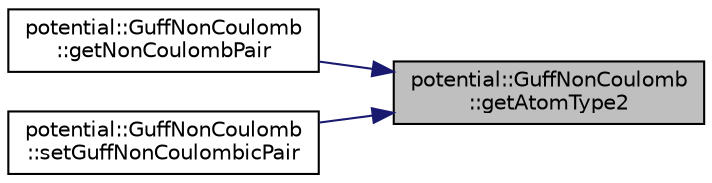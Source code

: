 digraph "potential::GuffNonCoulomb::getAtomType2"
{
 // LATEX_PDF_SIZE
  edge [fontname="Helvetica",fontsize="10",labelfontname="Helvetica",labelfontsize="10"];
  node [fontname="Helvetica",fontsize="10",shape=record];
  rankdir="RL";
  Node1 [label="potential::GuffNonCoulomb\l::getAtomType2",height=0.2,width=0.4,color="black", fillcolor="grey75", style="filled", fontcolor="black",tooltip=" "];
  Node1 -> Node2 [dir="back",color="midnightblue",fontsize="10",style="solid",fontname="Helvetica"];
  Node2 [label="potential::GuffNonCoulomb\l::getNonCoulombPair",height=0.2,width=0.4,color="black", fillcolor="white", style="filled",URL="$classpotential_1_1GuffNonCoulomb.html#a24d59b0a258d0f30da4263101c1b7ccf",tooltip="gets a shared pointer to a NonCoulombPair object"];
  Node1 -> Node3 [dir="back",color="midnightblue",fontsize="10",style="solid",fontname="Helvetica"];
  Node3 [label="potential::GuffNonCoulomb\l::setGuffNonCoulombicPair",height=0.2,width=0.4,color="black", fillcolor="white", style="filled",URL="$classpotential_1_1GuffNonCoulomb.html#a6beca1f70f31ccf411a2f391e93eff6c",tooltip="sets the GuffNonCoulombicPair for the given indices"];
}
